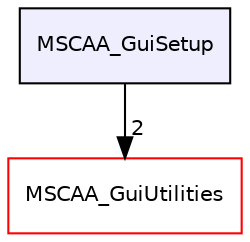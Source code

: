 digraph "MSCAA_GuiSetup" {
  compound=true
  node [ fontsize="10", fontname="Helvetica"];
  edge [ labelfontsize="10", labelfontname="Helvetica"];
  dir_92821e86947efe8e1fb6e13c4e903b9f [shape=box, label="MSCAA_GuiSetup", style="filled", fillcolor="#eeeeff", pencolor="black", URL="dir_92821e86947efe8e1fb6e13c4e903b9f.html"];
  dir_b0dd4c7b837d61b29440a9f979f7fd8e [shape=box label="MSCAA_GuiUtilities" fillcolor="white" style="filled" color="red" URL="dir_b0dd4c7b837d61b29440a9f979f7fd8e.html"];
  dir_92821e86947efe8e1fb6e13c4e903b9f->dir_b0dd4c7b837d61b29440a9f979f7fd8e [headlabel="2", labeldistance=1.5 headhref="dir_000005_000001.html"];
}
